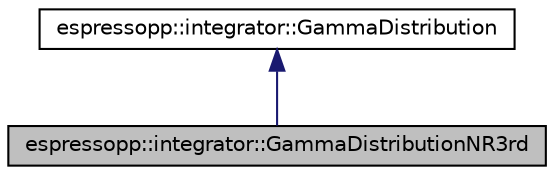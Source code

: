 digraph G
{
  edge [fontname="Helvetica",fontsize="10",labelfontname="Helvetica",labelfontsize="10"];
  node [fontname="Helvetica",fontsize="10",shape=record];
  Node1 [label="espressopp::integrator::GammaDistributionNR3rd",height=0.2,width=0.4,color="black", fillcolor="grey75", style="filled" fontcolor="black"];
  Node2 -> Node1 [dir="back",color="midnightblue",fontsize="10",style="solid",fontname="Helvetica"];
  Node2 [label="espressopp::integrator::GammaDistribution",height=0.2,width=0.4,color="black", fillcolor="white", style="filled",URL="$classespressopp_1_1integrator_1_1GammaDistribution.html"];
}
